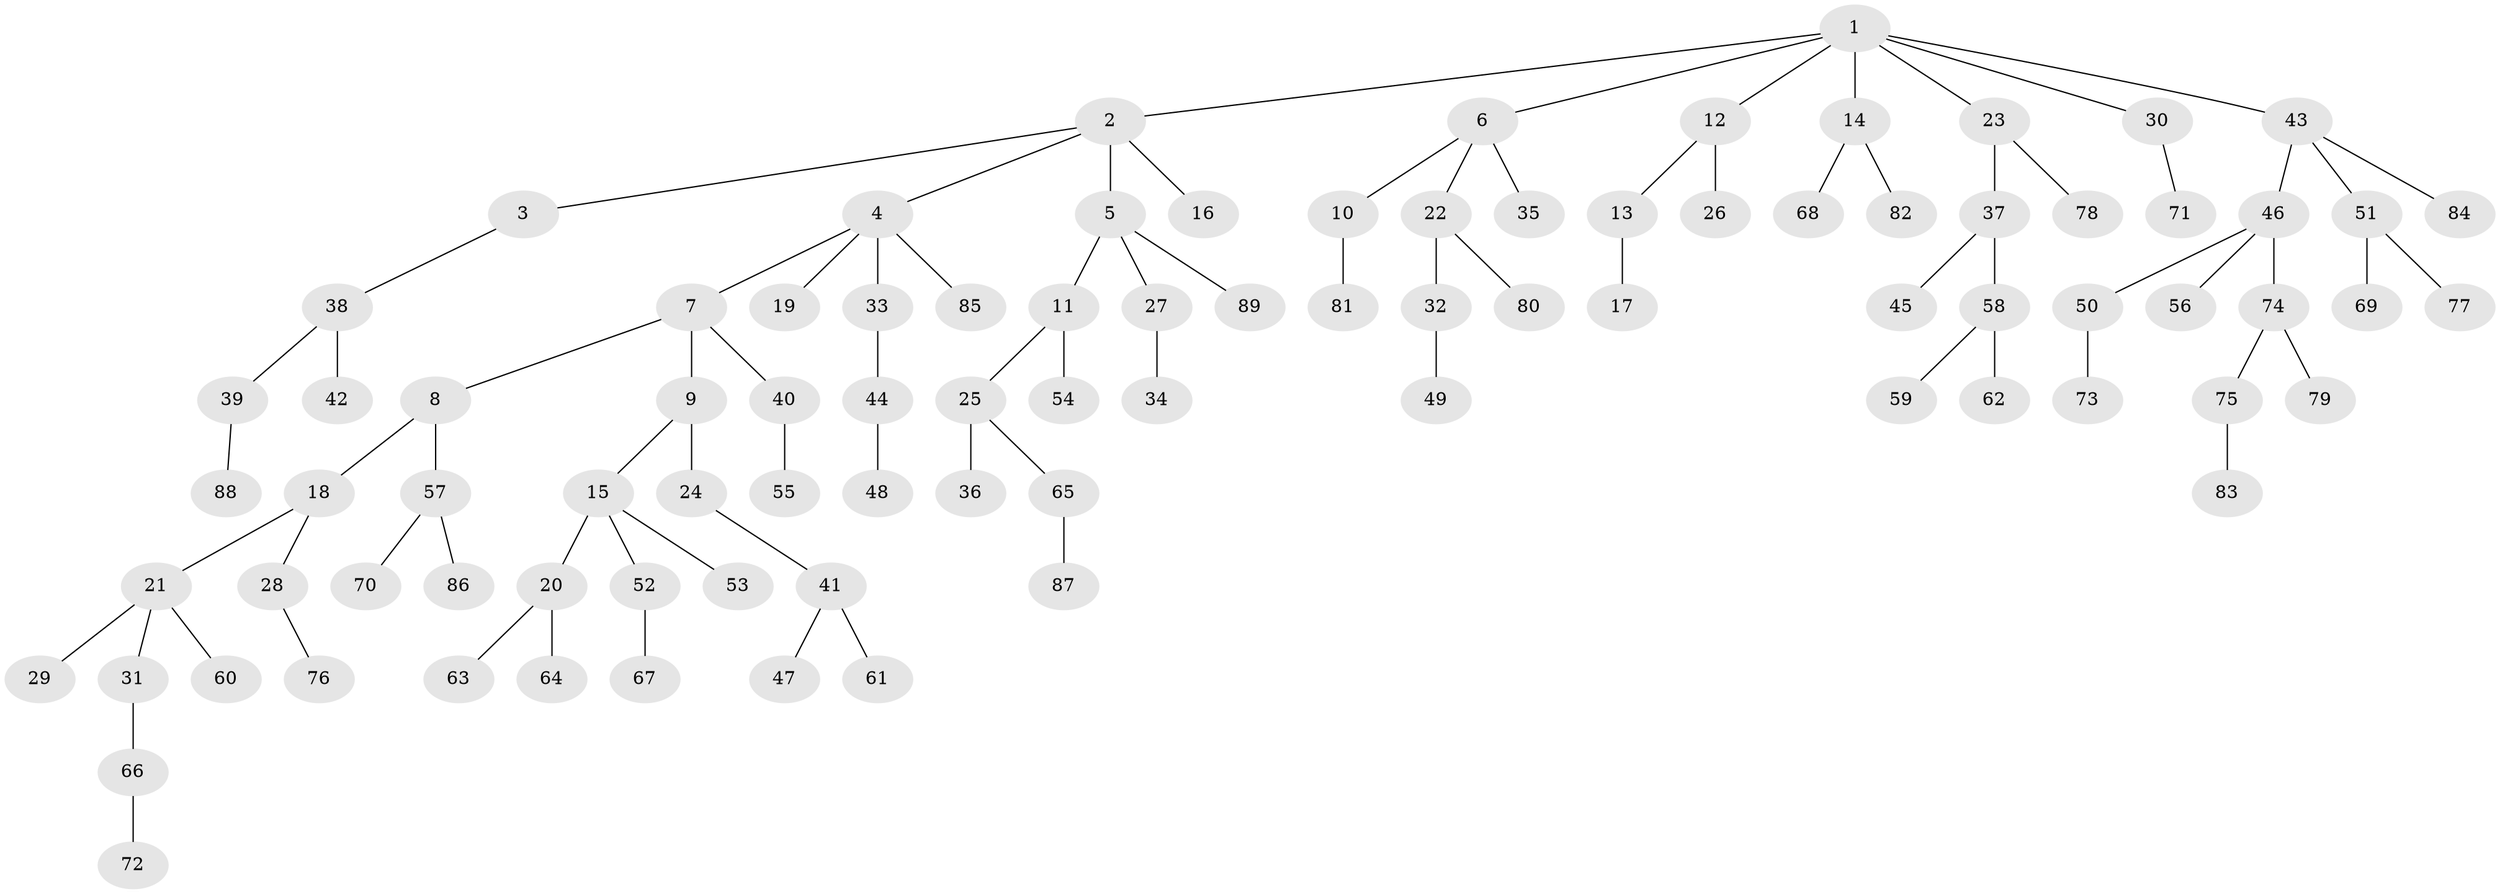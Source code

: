 // coarse degree distribution, {10: 0.018867924528301886, 2: 0.16981132075471697, 4: 0.1320754716981132, 5: 0.03773584905660377, 1: 0.6037735849056604, 3: 0.03773584905660377}
// Generated by graph-tools (version 1.1) at 2025/19/03/04/25 18:19:04]
// undirected, 89 vertices, 88 edges
graph export_dot {
graph [start="1"]
  node [color=gray90,style=filled];
  1;
  2;
  3;
  4;
  5;
  6;
  7;
  8;
  9;
  10;
  11;
  12;
  13;
  14;
  15;
  16;
  17;
  18;
  19;
  20;
  21;
  22;
  23;
  24;
  25;
  26;
  27;
  28;
  29;
  30;
  31;
  32;
  33;
  34;
  35;
  36;
  37;
  38;
  39;
  40;
  41;
  42;
  43;
  44;
  45;
  46;
  47;
  48;
  49;
  50;
  51;
  52;
  53;
  54;
  55;
  56;
  57;
  58;
  59;
  60;
  61;
  62;
  63;
  64;
  65;
  66;
  67;
  68;
  69;
  70;
  71;
  72;
  73;
  74;
  75;
  76;
  77;
  78;
  79;
  80;
  81;
  82;
  83;
  84;
  85;
  86;
  87;
  88;
  89;
  1 -- 2;
  1 -- 6;
  1 -- 12;
  1 -- 14;
  1 -- 23;
  1 -- 30;
  1 -- 43;
  2 -- 3;
  2 -- 4;
  2 -- 5;
  2 -- 16;
  3 -- 38;
  4 -- 7;
  4 -- 19;
  4 -- 33;
  4 -- 85;
  5 -- 11;
  5 -- 27;
  5 -- 89;
  6 -- 10;
  6 -- 22;
  6 -- 35;
  7 -- 8;
  7 -- 9;
  7 -- 40;
  8 -- 18;
  8 -- 57;
  9 -- 15;
  9 -- 24;
  10 -- 81;
  11 -- 25;
  11 -- 54;
  12 -- 13;
  12 -- 26;
  13 -- 17;
  14 -- 68;
  14 -- 82;
  15 -- 20;
  15 -- 52;
  15 -- 53;
  18 -- 21;
  18 -- 28;
  20 -- 63;
  20 -- 64;
  21 -- 29;
  21 -- 31;
  21 -- 60;
  22 -- 32;
  22 -- 80;
  23 -- 37;
  23 -- 78;
  24 -- 41;
  25 -- 36;
  25 -- 65;
  27 -- 34;
  28 -- 76;
  30 -- 71;
  31 -- 66;
  32 -- 49;
  33 -- 44;
  37 -- 45;
  37 -- 58;
  38 -- 39;
  38 -- 42;
  39 -- 88;
  40 -- 55;
  41 -- 47;
  41 -- 61;
  43 -- 46;
  43 -- 51;
  43 -- 84;
  44 -- 48;
  46 -- 50;
  46 -- 56;
  46 -- 74;
  50 -- 73;
  51 -- 69;
  51 -- 77;
  52 -- 67;
  57 -- 70;
  57 -- 86;
  58 -- 59;
  58 -- 62;
  65 -- 87;
  66 -- 72;
  74 -- 75;
  74 -- 79;
  75 -- 83;
}
